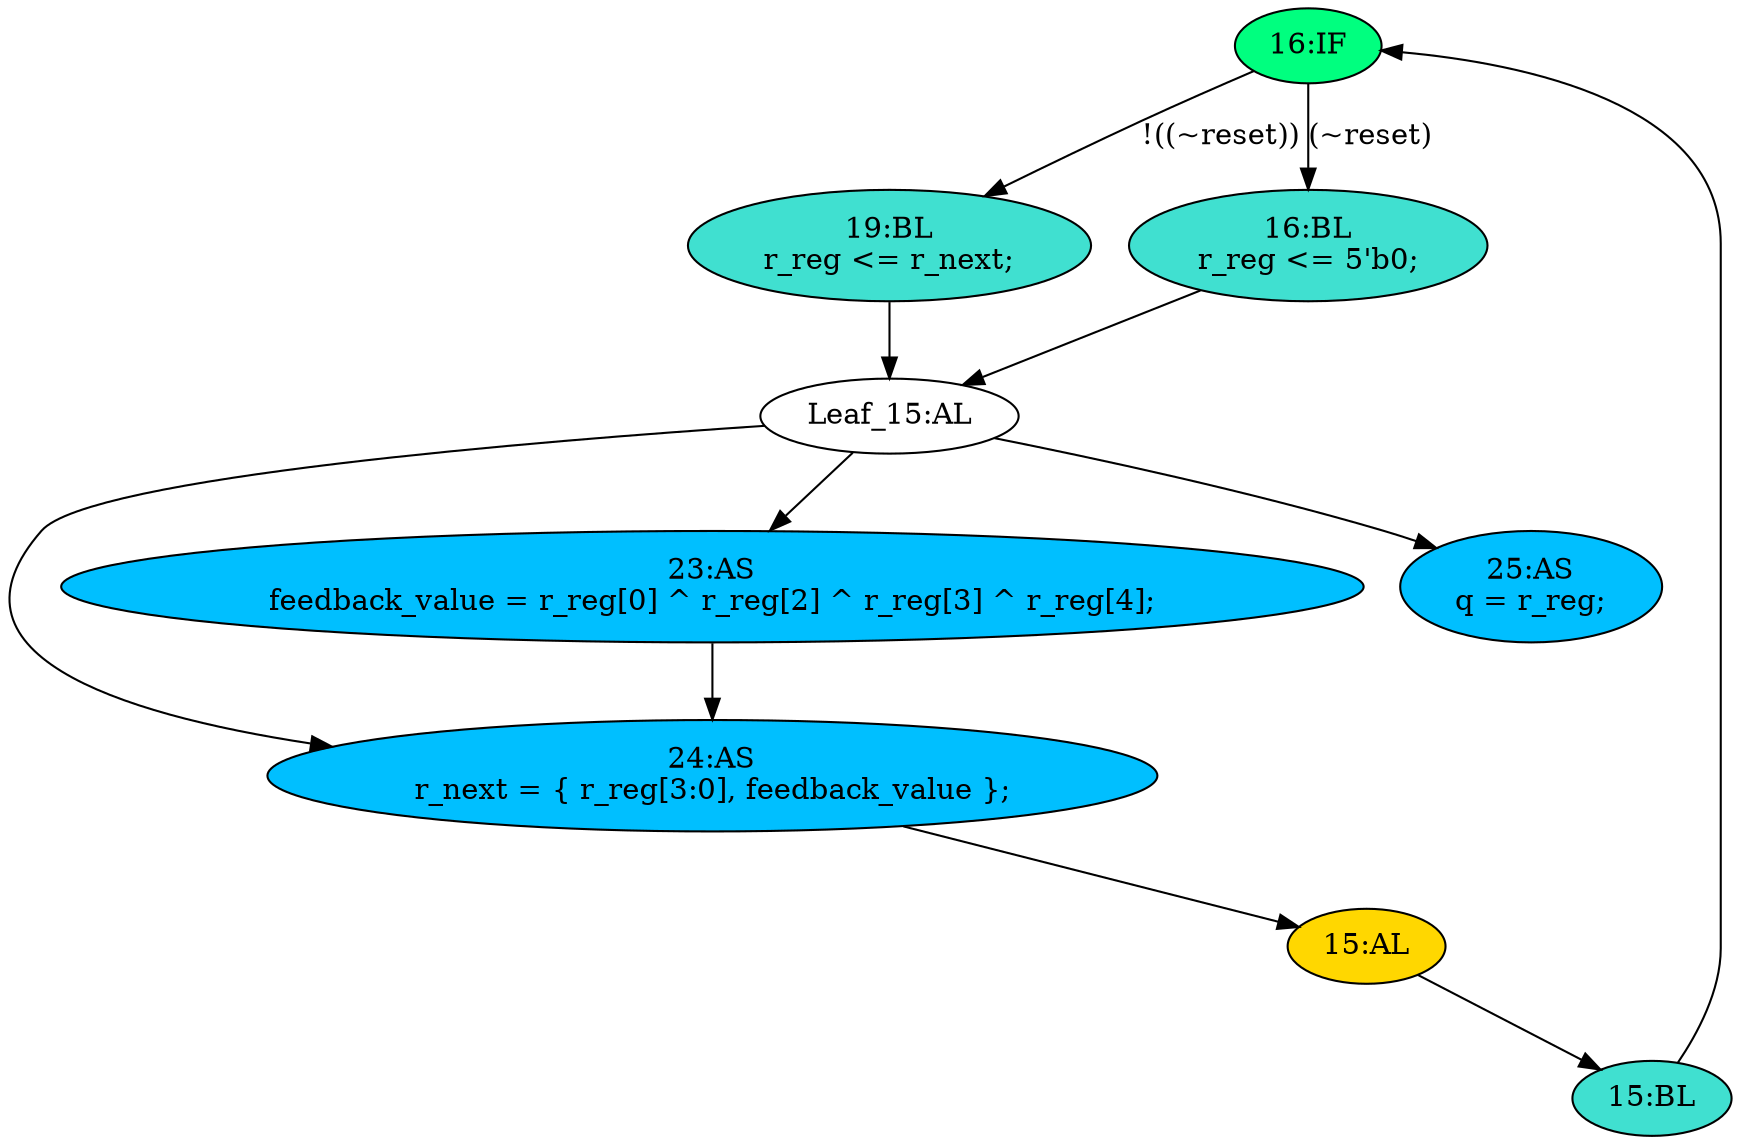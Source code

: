 strict digraph "compose( ,  )" {
	node [label="\N"];
	"16:IF"	[ast="<pyverilog.vparser.ast.IfStatement object at 0x7fb62d7a3ed0>",
		fillcolor=springgreen,
		label="16:IF",
		statements="[]",
		style=filled,
		typ=IfStatement];
	"19:BL"	[ast="<pyverilog.vparser.ast.Block object at 0x7fb62d74e550>",
		fillcolor=turquoise,
		label="19:BL
r_reg <= r_next;",
		statements="[<pyverilog.vparser.ast.NonblockingSubstitution object at 0x7fb62d7b1550>]",
		style=filled,
		typ=Block];
	"16:IF" -> "19:BL"	[cond="['reset']",
		label="!((~reset))",
		lineno=16];
	"16:BL"	[ast="<pyverilog.vparser.ast.Block object at 0x7fb62d7a3e10>",
		fillcolor=turquoise,
		label="16:BL
r_reg <= 5'b0;",
		statements="[<pyverilog.vparser.ast.NonblockingSubstitution object at 0x7fb62d74ee90>]",
		style=filled,
		typ=Block];
	"16:IF" -> "16:BL"	[cond="['reset']",
		label="(~reset)",
		lineno=16];
	"15:AL"	[ast="<pyverilog.vparser.ast.Always object at 0x7fb62d7a3d10>",
		clk_sens=True,
		fillcolor=gold,
		label="15:AL",
		sens="['clk', 'reset']",
		statements="[]",
		style=filled,
		typ=Always,
		use_var="['reset', 'r_next']"];
	"15:BL"	[ast="<pyverilog.vparser.ast.Block object at 0x7fb62d7a3790>",
		fillcolor=turquoise,
		label="15:BL",
		statements="[]",
		style=filled,
		typ=Block];
	"15:AL" -> "15:BL"	[cond="[]",
		lineno=None];
	"Leaf_15:AL"	[def_var="['r_reg']",
		label="Leaf_15:AL"];
	"19:BL" -> "Leaf_15:AL"	[cond="[]",
		lineno=None];
	"15:BL" -> "16:IF"	[cond="[]",
		lineno=None];
	"24:AS"	[ast="<pyverilog.vparser.ast.Assign object at 0x7fb62da607d0>",
		def_var="['r_next']",
		fillcolor=deepskyblue,
		label="24:AS
r_next = { r_reg[3:0], feedback_value };",
		statements="[]",
		style=filled,
		typ=Assign,
		use_var="['r_reg', 'feedback_value']"];
	"Leaf_15:AL" -> "24:AS";
	"23:AS"	[ast="<pyverilog.vparser.ast.Assign object at 0x7fb62d7a6d10>",
		def_var="['feedback_value']",
		fillcolor=deepskyblue,
		label="23:AS
feedback_value = r_reg[0] ^ r_reg[2] ^ r_reg[3] ^ r_reg[4];",
		statements="[]",
		style=filled,
		typ=Assign,
		use_var="['r_reg', 'r_reg', 'r_reg', 'r_reg']"];
	"Leaf_15:AL" -> "23:AS";
	"25:AS"	[ast="<pyverilog.vparser.ast.Assign object at 0x7fb62da60810>",
		def_var="['q']",
		fillcolor=deepskyblue,
		label="25:AS
q = r_reg;",
		statements="[]",
		style=filled,
		typ=Assign,
		use_var="['r_reg']"];
	"Leaf_15:AL" -> "25:AS";
	"24:AS" -> "15:AL";
	"23:AS" -> "24:AS";
	"16:BL" -> "Leaf_15:AL"	[cond="[]",
		lineno=None];
}
